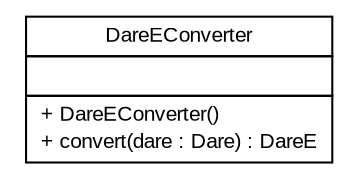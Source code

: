 #!/usr/local/bin/dot
#
# Class diagram 
# Generated by UMLGraph version R5_6 (http://www.umlgraph.org/)
#

digraph G {
	edge [fontname="arial",fontsize=10,labelfontname="arial",labelfontsize=10];
	node [fontname="arial",fontsize=10,shape=plaintext];
	nodesep=0.25;
	ranksep=0.5;
	// br.gov.to.sefaz.arr.processamento.service.converter.DareEConverter
	c17751 [label=<<table title="br.gov.to.sefaz.arr.processamento.service.converter.DareEConverter" border="0" cellborder="1" cellspacing="0" cellpadding="2" port="p" href="./DareEConverter.html">
		<tr><td><table border="0" cellspacing="0" cellpadding="1">
<tr><td align="center" balign="center"> DareEConverter </td></tr>
		</table></td></tr>
		<tr><td><table border="0" cellspacing="0" cellpadding="1">
<tr><td align="left" balign="left">  </td></tr>
		</table></td></tr>
		<tr><td><table border="0" cellspacing="0" cellpadding="1">
<tr><td align="left" balign="left"> + DareEConverter() </td></tr>
<tr><td align="left" balign="left"> + convert(dare : Dare) : DareE </td></tr>
		</table></td></tr>
		</table>>, URL="./DareEConverter.html", fontname="arial", fontcolor="black", fontsize=10.0];
}

